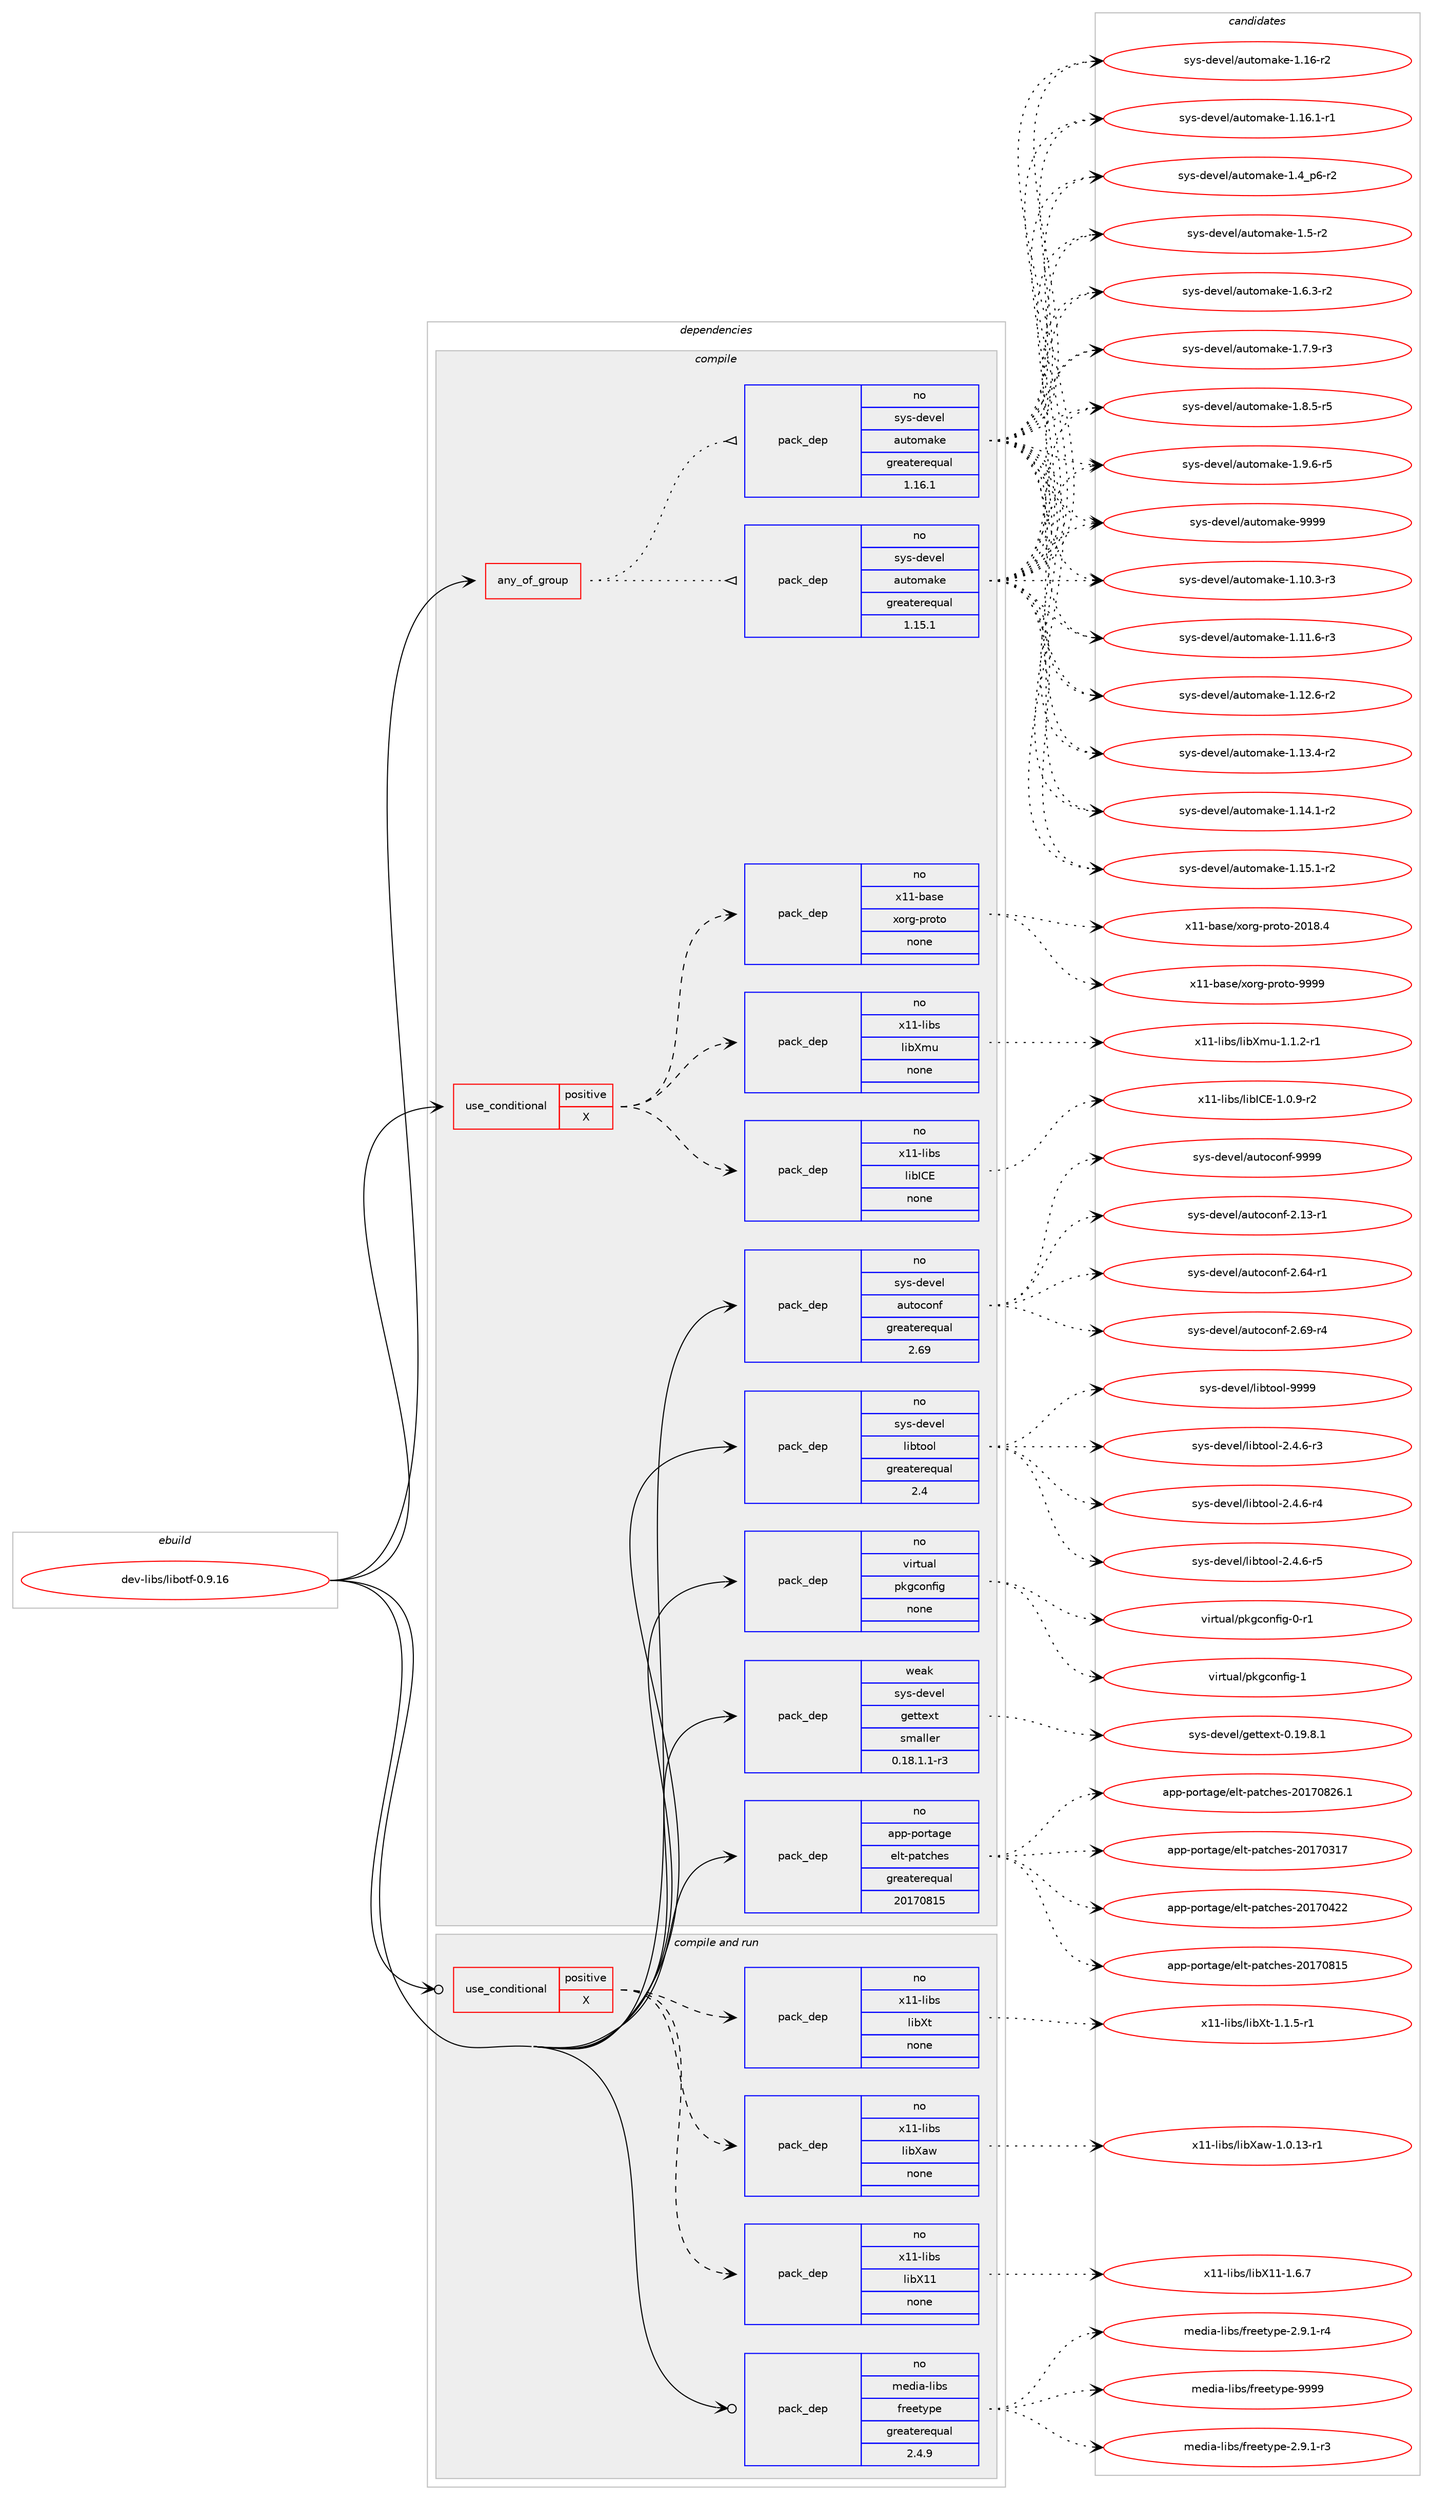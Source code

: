 digraph prolog {

# *************
# Graph options
# *************

newrank=true;
concentrate=true;
compound=true;
graph [rankdir=LR,fontname=Helvetica,fontsize=10,ranksep=1.5];#, ranksep=2.5, nodesep=0.2];
edge  [arrowhead=vee];
node  [fontname=Helvetica,fontsize=10];

# **********
# The ebuild
# **********

subgraph cluster_leftcol {
color=gray;
rank=same;
label=<<i>ebuild</i>>;
id [label="dev-libs/libotf-0.9.16", color=red, width=4, href="../dev-libs/libotf-0.9.16.svg"];
}

# ****************
# The dependencies
# ****************

subgraph cluster_midcol {
color=gray;
label=<<i>dependencies</i>>;
subgraph cluster_compile {
fillcolor="#eeeeee";
style=filled;
label=<<i>compile</i>>;
subgraph any22299 {
dependency1369063 [label=<<TABLE BORDER="0" CELLBORDER="1" CELLSPACING="0" CELLPADDING="4"><TR><TD CELLPADDING="10">any_of_group</TD></TR></TABLE>>, shape=none, color=red];subgraph pack979973 {
dependency1369064 [label=<<TABLE BORDER="0" CELLBORDER="1" CELLSPACING="0" CELLPADDING="4" WIDTH="220"><TR><TD ROWSPAN="6" CELLPADDING="30">pack_dep</TD></TR><TR><TD WIDTH="110">no</TD></TR><TR><TD>sys-devel</TD></TR><TR><TD>automake</TD></TR><TR><TD>greaterequal</TD></TR><TR><TD>1.16.1</TD></TR></TABLE>>, shape=none, color=blue];
}
dependency1369063:e -> dependency1369064:w [weight=20,style="dotted",arrowhead="oinv"];
subgraph pack979974 {
dependency1369065 [label=<<TABLE BORDER="0" CELLBORDER="1" CELLSPACING="0" CELLPADDING="4" WIDTH="220"><TR><TD ROWSPAN="6" CELLPADDING="30">pack_dep</TD></TR><TR><TD WIDTH="110">no</TD></TR><TR><TD>sys-devel</TD></TR><TR><TD>automake</TD></TR><TR><TD>greaterequal</TD></TR><TR><TD>1.15.1</TD></TR></TABLE>>, shape=none, color=blue];
}
dependency1369063:e -> dependency1369065:w [weight=20,style="dotted",arrowhead="oinv"];
}
id:e -> dependency1369063:w [weight=20,style="solid",arrowhead="vee"];
subgraph cond366229 {
dependency1369066 [label=<<TABLE BORDER="0" CELLBORDER="1" CELLSPACING="0" CELLPADDING="4"><TR><TD ROWSPAN="3" CELLPADDING="10">use_conditional</TD></TR><TR><TD>positive</TD></TR><TR><TD>X</TD></TR></TABLE>>, shape=none, color=red];
subgraph pack979975 {
dependency1369067 [label=<<TABLE BORDER="0" CELLBORDER="1" CELLSPACING="0" CELLPADDING="4" WIDTH="220"><TR><TD ROWSPAN="6" CELLPADDING="30">pack_dep</TD></TR><TR><TD WIDTH="110">no</TD></TR><TR><TD>x11-base</TD></TR><TR><TD>xorg-proto</TD></TR><TR><TD>none</TD></TR><TR><TD></TD></TR></TABLE>>, shape=none, color=blue];
}
dependency1369066:e -> dependency1369067:w [weight=20,style="dashed",arrowhead="vee"];
subgraph pack979976 {
dependency1369068 [label=<<TABLE BORDER="0" CELLBORDER="1" CELLSPACING="0" CELLPADDING="4" WIDTH="220"><TR><TD ROWSPAN="6" CELLPADDING="30">pack_dep</TD></TR><TR><TD WIDTH="110">no</TD></TR><TR><TD>x11-libs</TD></TR><TR><TD>libICE</TD></TR><TR><TD>none</TD></TR><TR><TD></TD></TR></TABLE>>, shape=none, color=blue];
}
dependency1369066:e -> dependency1369068:w [weight=20,style="dashed",arrowhead="vee"];
subgraph pack979977 {
dependency1369069 [label=<<TABLE BORDER="0" CELLBORDER="1" CELLSPACING="0" CELLPADDING="4" WIDTH="220"><TR><TD ROWSPAN="6" CELLPADDING="30">pack_dep</TD></TR><TR><TD WIDTH="110">no</TD></TR><TR><TD>x11-libs</TD></TR><TR><TD>libXmu</TD></TR><TR><TD>none</TD></TR><TR><TD></TD></TR></TABLE>>, shape=none, color=blue];
}
dependency1369066:e -> dependency1369069:w [weight=20,style="dashed",arrowhead="vee"];
}
id:e -> dependency1369066:w [weight=20,style="solid",arrowhead="vee"];
subgraph pack979978 {
dependency1369070 [label=<<TABLE BORDER="0" CELLBORDER="1" CELLSPACING="0" CELLPADDING="4" WIDTH="220"><TR><TD ROWSPAN="6" CELLPADDING="30">pack_dep</TD></TR><TR><TD WIDTH="110">no</TD></TR><TR><TD>app-portage</TD></TR><TR><TD>elt-patches</TD></TR><TR><TD>greaterequal</TD></TR><TR><TD>20170815</TD></TR></TABLE>>, shape=none, color=blue];
}
id:e -> dependency1369070:w [weight=20,style="solid",arrowhead="vee"];
subgraph pack979979 {
dependency1369071 [label=<<TABLE BORDER="0" CELLBORDER="1" CELLSPACING="0" CELLPADDING="4" WIDTH="220"><TR><TD ROWSPAN="6" CELLPADDING="30">pack_dep</TD></TR><TR><TD WIDTH="110">no</TD></TR><TR><TD>sys-devel</TD></TR><TR><TD>autoconf</TD></TR><TR><TD>greaterequal</TD></TR><TR><TD>2.69</TD></TR></TABLE>>, shape=none, color=blue];
}
id:e -> dependency1369071:w [weight=20,style="solid",arrowhead="vee"];
subgraph pack979980 {
dependency1369072 [label=<<TABLE BORDER="0" CELLBORDER="1" CELLSPACING="0" CELLPADDING="4" WIDTH="220"><TR><TD ROWSPAN="6" CELLPADDING="30">pack_dep</TD></TR><TR><TD WIDTH="110">no</TD></TR><TR><TD>sys-devel</TD></TR><TR><TD>libtool</TD></TR><TR><TD>greaterequal</TD></TR><TR><TD>2.4</TD></TR></TABLE>>, shape=none, color=blue];
}
id:e -> dependency1369072:w [weight=20,style="solid",arrowhead="vee"];
subgraph pack979981 {
dependency1369073 [label=<<TABLE BORDER="0" CELLBORDER="1" CELLSPACING="0" CELLPADDING="4" WIDTH="220"><TR><TD ROWSPAN="6" CELLPADDING="30">pack_dep</TD></TR><TR><TD WIDTH="110">no</TD></TR><TR><TD>virtual</TD></TR><TR><TD>pkgconfig</TD></TR><TR><TD>none</TD></TR><TR><TD></TD></TR></TABLE>>, shape=none, color=blue];
}
id:e -> dependency1369073:w [weight=20,style="solid",arrowhead="vee"];
subgraph pack979982 {
dependency1369074 [label=<<TABLE BORDER="0" CELLBORDER="1" CELLSPACING="0" CELLPADDING="4" WIDTH="220"><TR><TD ROWSPAN="6" CELLPADDING="30">pack_dep</TD></TR><TR><TD WIDTH="110">weak</TD></TR><TR><TD>sys-devel</TD></TR><TR><TD>gettext</TD></TR><TR><TD>smaller</TD></TR><TR><TD>0.18.1.1-r3</TD></TR></TABLE>>, shape=none, color=blue];
}
id:e -> dependency1369074:w [weight=20,style="solid",arrowhead="vee"];
}
subgraph cluster_compileandrun {
fillcolor="#eeeeee";
style=filled;
label=<<i>compile and run</i>>;
subgraph cond366230 {
dependency1369075 [label=<<TABLE BORDER="0" CELLBORDER="1" CELLSPACING="0" CELLPADDING="4"><TR><TD ROWSPAN="3" CELLPADDING="10">use_conditional</TD></TR><TR><TD>positive</TD></TR><TR><TD>X</TD></TR></TABLE>>, shape=none, color=red];
subgraph pack979983 {
dependency1369076 [label=<<TABLE BORDER="0" CELLBORDER="1" CELLSPACING="0" CELLPADDING="4" WIDTH="220"><TR><TD ROWSPAN="6" CELLPADDING="30">pack_dep</TD></TR><TR><TD WIDTH="110">no</TD></TR><TR><TD>x11-libs</TD></TR><TR><TD>libX11</TD></TR><TR><TD>none</TD></TR><TR><TD></TD></TR></TABLE>>, shape=none, color=blue];
}
dependency1369075:e -> dependency1369076:w [weight=20,style="dashed",arrowhead="vee"];
subgraph pack979984 {
dependency1369077 [label=<<TABLE BORDER="0" CELLBORDER="1" CELLSPACING="0" CELLPADDING="4" WIDTH="220"><TR><TD ROWSPAN="6" CELLPADDING="30">pack_dep</TD></TR><TR><TD WIDTH="110">no</TD></TR><TR><TD>x11-libs</TD></TR><TR><TD>libXaw</TD></TR><TR><TD>none</TD></TR><TR><TD></TD></TR></TABLE>>, shape=none, color=blue];
}
dependency1369075:e -> dependency1369077:w [weight=20,style="dashed",arrowhead="vee"];
subgraph pack979985 {
dependency1369078 [label=<<TABLE BORDER="0" CELLBORDER="1" CELLSPACING="0" CELLPADDING="4" WIDTH="220"><TR><TD ROWSPAN="6" CELLPADDING="30">pack_dep</TD></TR><TR><TD WIDTH="110">no</TD></TR><TR><TD>x11-libs</TD></TR><TR><TD>libXt</TD></TR><TR><TD>none</TD></TR><TR><TD></TD></TR></TABLE>>, shape=none, color=blue];
}
dependency1369075:e -> dependency1369078:w [weight=20,style="dashed",arrowhead="vee"];
}
id:e -> dependency1369075:w [weight=20,style="solid",arrowhead="odotvee"];
subgraph pack979986 {
dependency1369079 [label=<<TABLE BORDER="0" CELLBORDER="1" CELLSPACING="0" CELLPADDING="4" WIDTH="220"><TR><TD ROWSPAN="6" CELLPADDING="30">pack_dep</TD></TR><TR><TD WIDTH="110">no</TD></TR><TR><TD>media-libs</TD></TR><TR><TD>freetype</TD></TR><TR><TD>greaterequal</TD></TR><TR><TD>2.4.9</TD></TR></TABLE>>, shape=none, color=blue];
}
id:e -> dependency1369079:w [weight=20,style="solid",arrowhead="odotvee"];
}
subgraph cluster_run {
fillcolor="#eeeeee";
style=filled;
label=<<i>run</i>>;
}
}

# **************
# The candidates
# **************

subgraph cluster_choices {
rank=same;
color=gray;
label=<<i>candidates</i>>;

subgraph choice979973 {
color=black;
nodesep=1;
choice11512111545100101118101108479711711611110997107101454946494846514511451 [label="sys-devel/automake-1.10.3-r3", color=red, width=4,href="../sys-devel/automake-1.10.3-r3.svg"];
choice11512111545100101118101108479711711611110997107101454946494946544511451 [label="sys-devel/automake-1.11.6-r3", color=red, width=4,href="../sys-devel/automake-1.11.6-r3.svg"];
choice11512111545100101118101108479711711611110997107101454946495046544511450 [label="sys-devel/automake-1.12.6-r2", color=red, width=4,href="../sys-devel/automake-1.12.6-r2.svg"];
choice11512111545100101118101108479711711611110997107101454946495146524511450 [label="sys-devel/automake-1.13.4-r2", color=red, width=4,href="../sys-devel/automake-1.13.4-r2.svg"];
choice11512111545100101118101108479711711611110997107101454946495246494511450 [label="sys-devel/automake-1.14.1-r2", color=red, width=4,href="../sys-devel/automake-1.14.1-r2.svg"];
choice11512111545100101118101108479711711611110997107101454946495346494511450 [label="sys-devel/automake-1.15.1-r2", color=red, width=4,href="../sys-devel/automake-1.15.1-r2.svg"];
choice1151211154510010111810110847971171161111099710710145494649544511450 [label="sys-devel/automake-1.16-r2", color=red, width=4,href="../sys-devel/automake-1.16-r2.svg"];
choice11512111545100101118101108479711711611110997107101454946495446494511449 [label="sys-devel/automake-1.16.1-r1", color=red, width=4,href="../sys-devel/automake-1.16.1-r1.svg"];
choice115121115451001011181011084797117116111109971071014549465295112544511450 [label="sys-devel/automake-1.4_p6-r2", color=red, width=4,href="../sys-devel/automake-1.4_p6-r2.svg"];
choice11512111545100101118101108479711711611110997107101454946534511450 [label="sys-devel/automake-1.5-r2", color=red, width=4,href="../sys-devel/automake-1.5-r2.svg"];
choice115121115451001011181011084797117116111109971071014549465446514511450 [label="sys-devel/automake-1.6.3-r2", color=red, width=4,href="../sys-devel/automake-1.6.3-r2.svg"];
choice115121115451001011181011084797117116111109971071014549465546574511451 [label="sys-devel/automake-1.7.9-r3", color=red, width=4,href="../sys-devel/automake-1.7.9-r3.svg"];
choice115121115451001011181011084797117116111109971071014549465646534511453 [label="sys-devel/automake-1.8.5-r5", color=red, width=4,href="../sys-devel/automake-1.8.5-r5.svg"];
choice115121115451001011181011084797117116111109971071014549465746544511453 [label="sys-devel/automake-1.9.6-r5", color=red, width=4,href="../sys-devel/automake-1.9.6-r5.svg"];
choice115121115451001011181011084797117116111109971071014557575757 [label="sys-devel/automake-9999", color=red, width=4,href="../sys-devel/automake-9999.svg"];
dependency1369064:e -> choice11512111545100101118101108479711711611110997107101454946494846514511451:w [style=dotted,weight="100"];
dependency1369064:e -> choice11512111545100101118101108479711711611110997107101454946494946544511451:w [style=dotted,weight="100"];
dependency1369064:e -> choice11512111545100101118101108479711711611110997107101454946495046544511450:w [style=dotted,weight="100"];
dependency1369064:e -> choice11512111545100101118101108479711711611110997107101454946495146524511450:w [style=dotted,weight="100"];
dependency1369064:e -> choice11512111545100101118101108479711711611110997107101454946495246494511450:w [style=dotted,weight="100"];
dependency1369064:e -> choice11512111545100101118101108479711711611110997107101454946495346494511450:w [style=dotted,weight="100"];
dependency1369064:e -> choice1151211154510010111810110847971171161111099710710145494649544511450:w [style=dotted,weight="100"];
dependency1369064:e -> choice11512111545100101118101108479711711611110997107101454946495446494511449:w [style=dotted,weight="100"];
dependency1369064:e -> choice115121115451001011181011084797117116111109971071014549465295112544511450:w [style=dotted,weight="100"];
dependency1369064:e -> choice11512111545100101118101108479711711611110997107101454946534511450:w [style=dotted,weight="100"];
dependency1369064:e -> choice115121115451001011181011084797117116111109971071014549465446514511450:w [style=dotted,weight="100"];
dependency1369064:e -> choice115121115451001011181011084797117116111109971071014549465546574511451:w [style=dotted,weight="100"];
dependency1369064:e -> choice115121115451001011181011084797117116111109971071014549465646534511453:w [style=dotted,weight="100"];
dependency1369064:e -> choice115121115451001011181011084797117116111109971071014549465746544511453:w [style=dotted,weight="100"];
dependency1369064:e -> choice115121115451001011181011084797117116111109971071014557575757:w [style=dotted,weight="100"];
}
subgraph choice979974 {
color=black;
nodesep=1;
choice11512111545100101118101108479711711611110997107101454946494846514511451 [label="sys-devel/automake-1.10.3-r3", color=red, width=4,href="../sys-devel/automake-1.10.3-r3.svg"];
choice11512111545100101118101108479711711611110997107101454946494946544511451 [label="sys-devel/automake-1.11.6-r3", color=red, width=4,href="../sys-devel/automake-1.11.6-r3.svg"];
choice11512111545100101118101108479711711611110997107101454946495046544511450 [label="sys-devel/automake-1.12.6-r2", color=red, width=4,href="../sys-devel/automake-1.12.6-r2.svg"];
choice11512111545100101118101108479711711611110997107101454946495146524511450 [label="sys-devel/automake-1.13.4-r2", color=red, width=4,href="../sys-devel/automake-1.13.4-r2.svg"];
choice11512111545100101118101108479711711611110997107101454946495246494511450 [label="sys-devel/automake-1.14.1-r2", color=red, width=4,href="../sys-devel/automake-1.14.1-r2.svg"];
choice11512111545100101118101108479711711611110997107101454946495346494511450 [label="sys-devel/automake-1.15.1-r2", color=red, width=4,href="../sys-devel/automake-1.15.1-r2.svg"];
choice1151211154510010111810110847971171161111099710710145494649544511450 [label="sys-devel/automake-1.16-r2", color=red, width=4,href="../sys-devel/automake-1.16-r2.svg"];
choice11512111545100101118101108479711711611110997107101454946495446494511449 [label="sys-devel/automake-1.16.1-r1", color=red, width=4,href="../sys-devel/automake-1.16.1-r1.svg"];
choice115121115451001011181011084797117116111109971071014549465295112544511450 [label="sys-devel/automake-1.4_p6-r2", color=red, width=4,href="../sys-devel/automake-1.4_p6-r2.svg"];
choice11512111545100101118101108479711711611110997107101454946534511450 [label="sys-devel/automake-1.5-r2", color=red, width=4,href="../sys-devel/automake-1.5-r2.svg"];
choice115121115451001011181011084797117116111109971071014549465446514511450 [label="sys-devel/automake-1.6.3-r2", color=red, width=4,href="../sys-devel/automake-1.6.3-r2.svg"];
choice115121115451001011181011084797117116111109971071014549465546574511451 [label="sys-devel/automake-1.7.9-r3", color=red, width=4,href="../sys-devel/automake-1.7.9-r3.svg"];
choice115121115451001011181011084797117116111109971071014549465646534511453 [label="sys-devel/automake-1.8.5-r5", color=red, width=4,href="../sys-devel/automake-1.8.5-r5.svg"];
choice115121115451001011181011084797117116111109971071014549465746544511453 [label="sys-devel/automake-1.9.6-r5", color=red, width=4,href="../sys-devel/automake-1.9.6-r5.svg"];
choice115121115451001011181011084797117116111109971071014557575757 [label="sys-devel/automake-9999", color=red, width=4,href="../sys-devel/automake-9999.svg"];
dependency1369065:e -> choice11512111545100101118101108479711711611110997107101454946494846514511451:w [style=dotted,weight="100"];
dependency1369065:e -> choice11512111545100101118101108479711711611110997107101454946494946544511451:w [style=dotted,weight="100"];
dependency1369065:e -> choice11512111545100101118101108479711711611110997107101454946495046544511450:w [style=dotted,weight="100"];
dependency1369065:e -> choice11512111545100101118101108479711711611110997107101454946495146524511450:w [style=dotted,weight="100"];
dependency1369065:e -> choice11512111545100101118101108479711711611110997107101454946495246494511450:w [style=dotted,weight="100"];
dependency1369065:e -> choice11512111545100101118101108479711711611110997107101454946495346494511450:w [style=dotted,weight="100"];
dependency1369065:e -> choice1151211154510010111810110847971171161111099710710145494649544511450:w [style=dotted,weight="100"];
dependency1369065:e -> choice11512111545100101118101108479711711611110997107101454946495446494511449:w [style=dotted,weight="100"];
dependency1369065:e -> choice115121115451001011181011084797117116111109971071014549465295112544511450:w [style=dotted,weight="100"];
dependency1369065:e -> choice11512111545100101118101108479711711611110997107101454946534511450:w [style=dotted,weight="100"];
dependency1369065:e -> choice115121115451001011181011084797117116111109971071014549465446514511450:w [style=dotted,weight="100"];
dependency1369065:e -> choice115121115451001011181011084797117116111109971071014549465546574511451:w [style=dotted,weight="100"];
dependency1369065:e -> choice115121115451001011181011084797117116111109971071014549465646534511453:w [style=dotted,weight="100"];
dependency1369065:e -> choice115121115451001011181011084797117116111109971071014549465746544511453:w [style=dotted,weight="100"];
dependency1369065:e -> choice115121115451001011181011084797117116111109971071014557575757:w [style=dotted,weight="100"];
}
subgraph choice979975 {
color=black;
nodesep=1;
choice1204949459897115101471201111141034511211411111611145504849564652 [label="x11-base/xorg-proto-2018.4", color=red, width=4,href="../x11-base/xorg-proto-2018.4.svg"];
choice120494945989711510147120111114103451121141111161114557575757 [label="x11-base/xorg-proto-9999", color=red, width=4,href="../x11-base/xorg-proto-9999.svg"];
dependency1369067:e -> choice1204949459897115101471201111141034511211411111611145504849564652:w [style=dotted,weight="100"];
dependency1369067:e -> choice120494945989711510147120111114103451121141111161114557575757:w [style=dotted,weight="100"];
}
subgraph choice979976 {
color=black;
nodesep=1;
choice1204949451081059811547108105987367694549464846574511450 [label="x11-libs/libICE-1.0.9-r2", color=red, width=4,href="../x11-libs/libICE-1.0.9-r2.svg"];
dependency1369068:e -> choice1204949451081059811547108105987367694549464846574511450:w [style=dotted,weight="100"];
}
subgraph choice979977 {
color=black;
nodesep=1;
choice120494945108105981154710810598881091174549464946504511449 [label="x11-libs/libXmu-1.1.2-r1", color=red, width=4,href="../x11-libs/libXmu-1.1.2-r1.svg"];
dependency1369069:e -> choice120494945108105981154710810598881091174549464946504511449:w [style=dotted,weight="100"];
}
subgraph choice979978 {
color=black;
nodesep=1;
choice97112112451121111141169710310147101108116451129711699104101115455048495548514955 [label="app-portage/elt-patches-20170317", color=red, width=4,href="../app-portage/elt-patches-20170317.svg"];
choice97112112451121111141169710310147101108116451129711699104101115455048495548525050 [label="app-portage/elt-patches-20170422", color=red, width=4,href="../app-portage/elt-patches-20170422.svg"];
choice97112112451121111141169710310147101108116451129711699104101115455048495548564953 [label="app-portage/elt-patches-20170815", color=red, width=4,href="../app-portage/elt-patches-20170815.svg"];
choice971121124511211111411697103101471011081164511297116991041011154550484955485650544649 [label="app-portage/elt-patches-20170826.1", color=red, width=4,href="../app-portage/elt-patches-20170826.1.svg"];
dependency1369070:e -> choice97112112451121111141169710310147101108116451129711699104101115455048495548514955:w [style=dotted,weight="100"];
dependency1369070:e -> choice97112112451121111141169710310147101108116451129711699104101115455048495548525050:w [style=dotted,weight="100"];
dependency1369070:e -> choice97112112451121111141169710310147101108116451129711699104101115455048495548564953:w [style=dotted,weight="100"];
dependency1369070:e -> choice971121124511211111411697103101471011081164511297116991041011154550484955485650544649:w [style=dotted,weight="100"];
}
subgraph choice979979 {
color=black;
nodesep=1;
choice1151211154510010111810110847971171161119911111010245504649514511449 [label="sys-devel/autoconf-2.13-r1", color=red, width=4,href="../sys-devel/autoconf-2.13-r1.svg"];
choice1151211154510010111810110847971171161119911111010245504654524511449 [label="sys-devel/autoconf-2.64-r1", color=red, width=4,href="../sys-devel/autoconf-2.64-r1.svg"];
choice1151211154510010111810110847971171161119911111010245504654574511452 [label="sys-devel/autoconf-2.69-r4", color=red, width=4,href="../sys-devel/autoconf-2.69-r4.svg"];
choice115121115451001011181011084797117116111991111101024557575757 [label="sys-devel/autoconf-9999", color=red, width=4,href="../sys-devel/autoconf-9999.svg"];
dependency1369071:e -> choice1151211154510010111810110847971171161119911111010245504649514511449:w [style=dotted,weight="100"];
dependency1369071:e -> choice1151211154510010111810110847971171161119911111010245504654524511449:w [style=dotted,weight="100"];
dependency1369071:e -> choice1151211154510010111810110847971171161119911111010245504654574511452:w [style=dotted,weight="100"];
dependency1369071:e -> choice115121115451001011181011084797117116111991111101024557575757:w [style=dotted,weight="100"];
}
subgraph choice979980 {
color=black;
nodesep=1;
choice1151211154510010111810110847108105981161111111084550465246544511451 [label="sys-devel/libtool-2.4.6-r3", color=red, width=4,href="../sys-devel/libtool-2.4.6-r3.svg"];
choice1151211154510010111810110847108105981161111111084550465246544511452 [label="sys-devel/libtool-2.4.6-r4", color=red, width=4,href="../sys-devel/libtool-2.4.6-r4.svg"];
choice1151211154510010111810110847108105981161111111084550465246544511453 [label="sys-devel/libtool-2.4.6-r5", color=red, width=4,href="../sys-devel/libtool-2.4.6-r5.svg"];
choice1151211154510010111810110847108105981161111111084557575757 [label="sys-devel/libtool-9999", color=red, width=4,href="../sys-devel/libtool-9999.svg"];
dependency1369072:e -> choice1151211154510010111810110847108105981161111111084550465246544511451:w [style=dotted,weight="100"];
dependency1369072:e -> choice1151211154510010111810110847108105981161111111084550465246544511452:w [style=dotted,weight="100"];
dependency1369072:e -> choice1151211154510010111810110847108105981161111111084550465246544511453:w [style=dotted,weight="100"];
dependency1369072:e -> choice1151211154510010111810110847108105981161111111084557575757:w [style=dotted,weight="100"];
}
subgraph choice979981 {
color=black;
nodesep=1;
choice11810511411611797108471121071039911111010210510345484511449 [label="virtual/pkgconfig-0-r1", color=red, width=4,href="../virtual/pkgconfig-0-r1.svg"];
choice1181051141161179710847112107103991111101021051034549 [label="virtual/pkgconfig-1", color=red, width=4,href="../virtual/pkgconfig-1.svg"];
dependency1369073:e -> choice11810511411611797108471121071039911111010210510345484511449:w [style=dotted,weight="100"];
dependency1369073:e -> choice1181051141161179710847112107103991111101021051034549:w [style=dotted,weight="100"];
}
subgraph choice979982 {
color=black;
nodesep=1;
choice1151211154510010111810110847103101116116101120116454846495746564649 [label="sys-devel/gettext-0.19.8.1", color=red, width=4,href="../sys-devel/gettext-0.19.8.1.svg"];
dependency1369074:e -> choice1151211154510010111810110847103101116116101120116454846495746564649:w [style=dotted,weight="100"];
}
subgraph choice979983 {
color=black;
nodesep=1;
choice120494945108105981154710810598884949454946544655 [label="x11-libs/libX11-1.6.7", color=red, width=4,href="../x11-libs/libX11-1.6.7.svg"];
dependency1369076:e -> choice120494945108105981154710810598884949454946544655:w [style=dotted,weight="100"];
}
subgraph choice979984 {
color=black;
nodesep=1;
choice1204949451081059811547108105988897119454946484649514511449 [label="x11-libs/libXaw-1.0.13-r1", color=red, width=4,href="../x11-libs/libXaw-1.0.13-r1.svg"];
dependency1369077:e -> choice1204949451081059811547108105988897119454946484649514511449:w [style=dotted,weight="100"];
}
subgraph choice979985 {
color=black;
nodesep=1;
choice120494945108105981154710810598881164549464946534511449 [label="x11-libs/libXt-1.1.5-r1", color=red, width=4,href="../x11-libs/libXt-1.1.5-r1.svg"];
dependency1369078:e -> choice120494945108105981154710810598881164549464946534511449:w [style=dotted,weight="100"];
}
subgraph choice979986 {
color=black;
nodesep=1;
choice109101100105974510810598115471021141011011161211121014550465746494511451 [label="media-libs/freetype-2.9.1-r3", color=red, width=4,href="../media-libs/freetype-2.9.1-r3.svg"];
choice109101100105974510810598115471021141011011161211121014550465746494511452 [label="media-libs/freetype-2.9.1-r4", color=red, width=4,href="../media-libs/freetype-2.9.1-r4.svg"];
choice109101100105974510810598115471021141011011161211121014557575757 [label="media-libs/freetype-9999", color=red, width=4,href="../media-libs/freetype-9999.svg"];
dependency1369079:e -> choice109101100105974510810598115471021141011011161211121014550465746494511451:w [style=dotted,weight="100"];
dependency1369079:e -> choice109101100105974510810598115471021141011011161211121014550465746494511452:w [style=dotted,weight="100"];
dependency1369079:e -> choice109101100105974510810598115471021141011011161211121014557575757:w [style=dotted,weight="100"];
}
}

}
